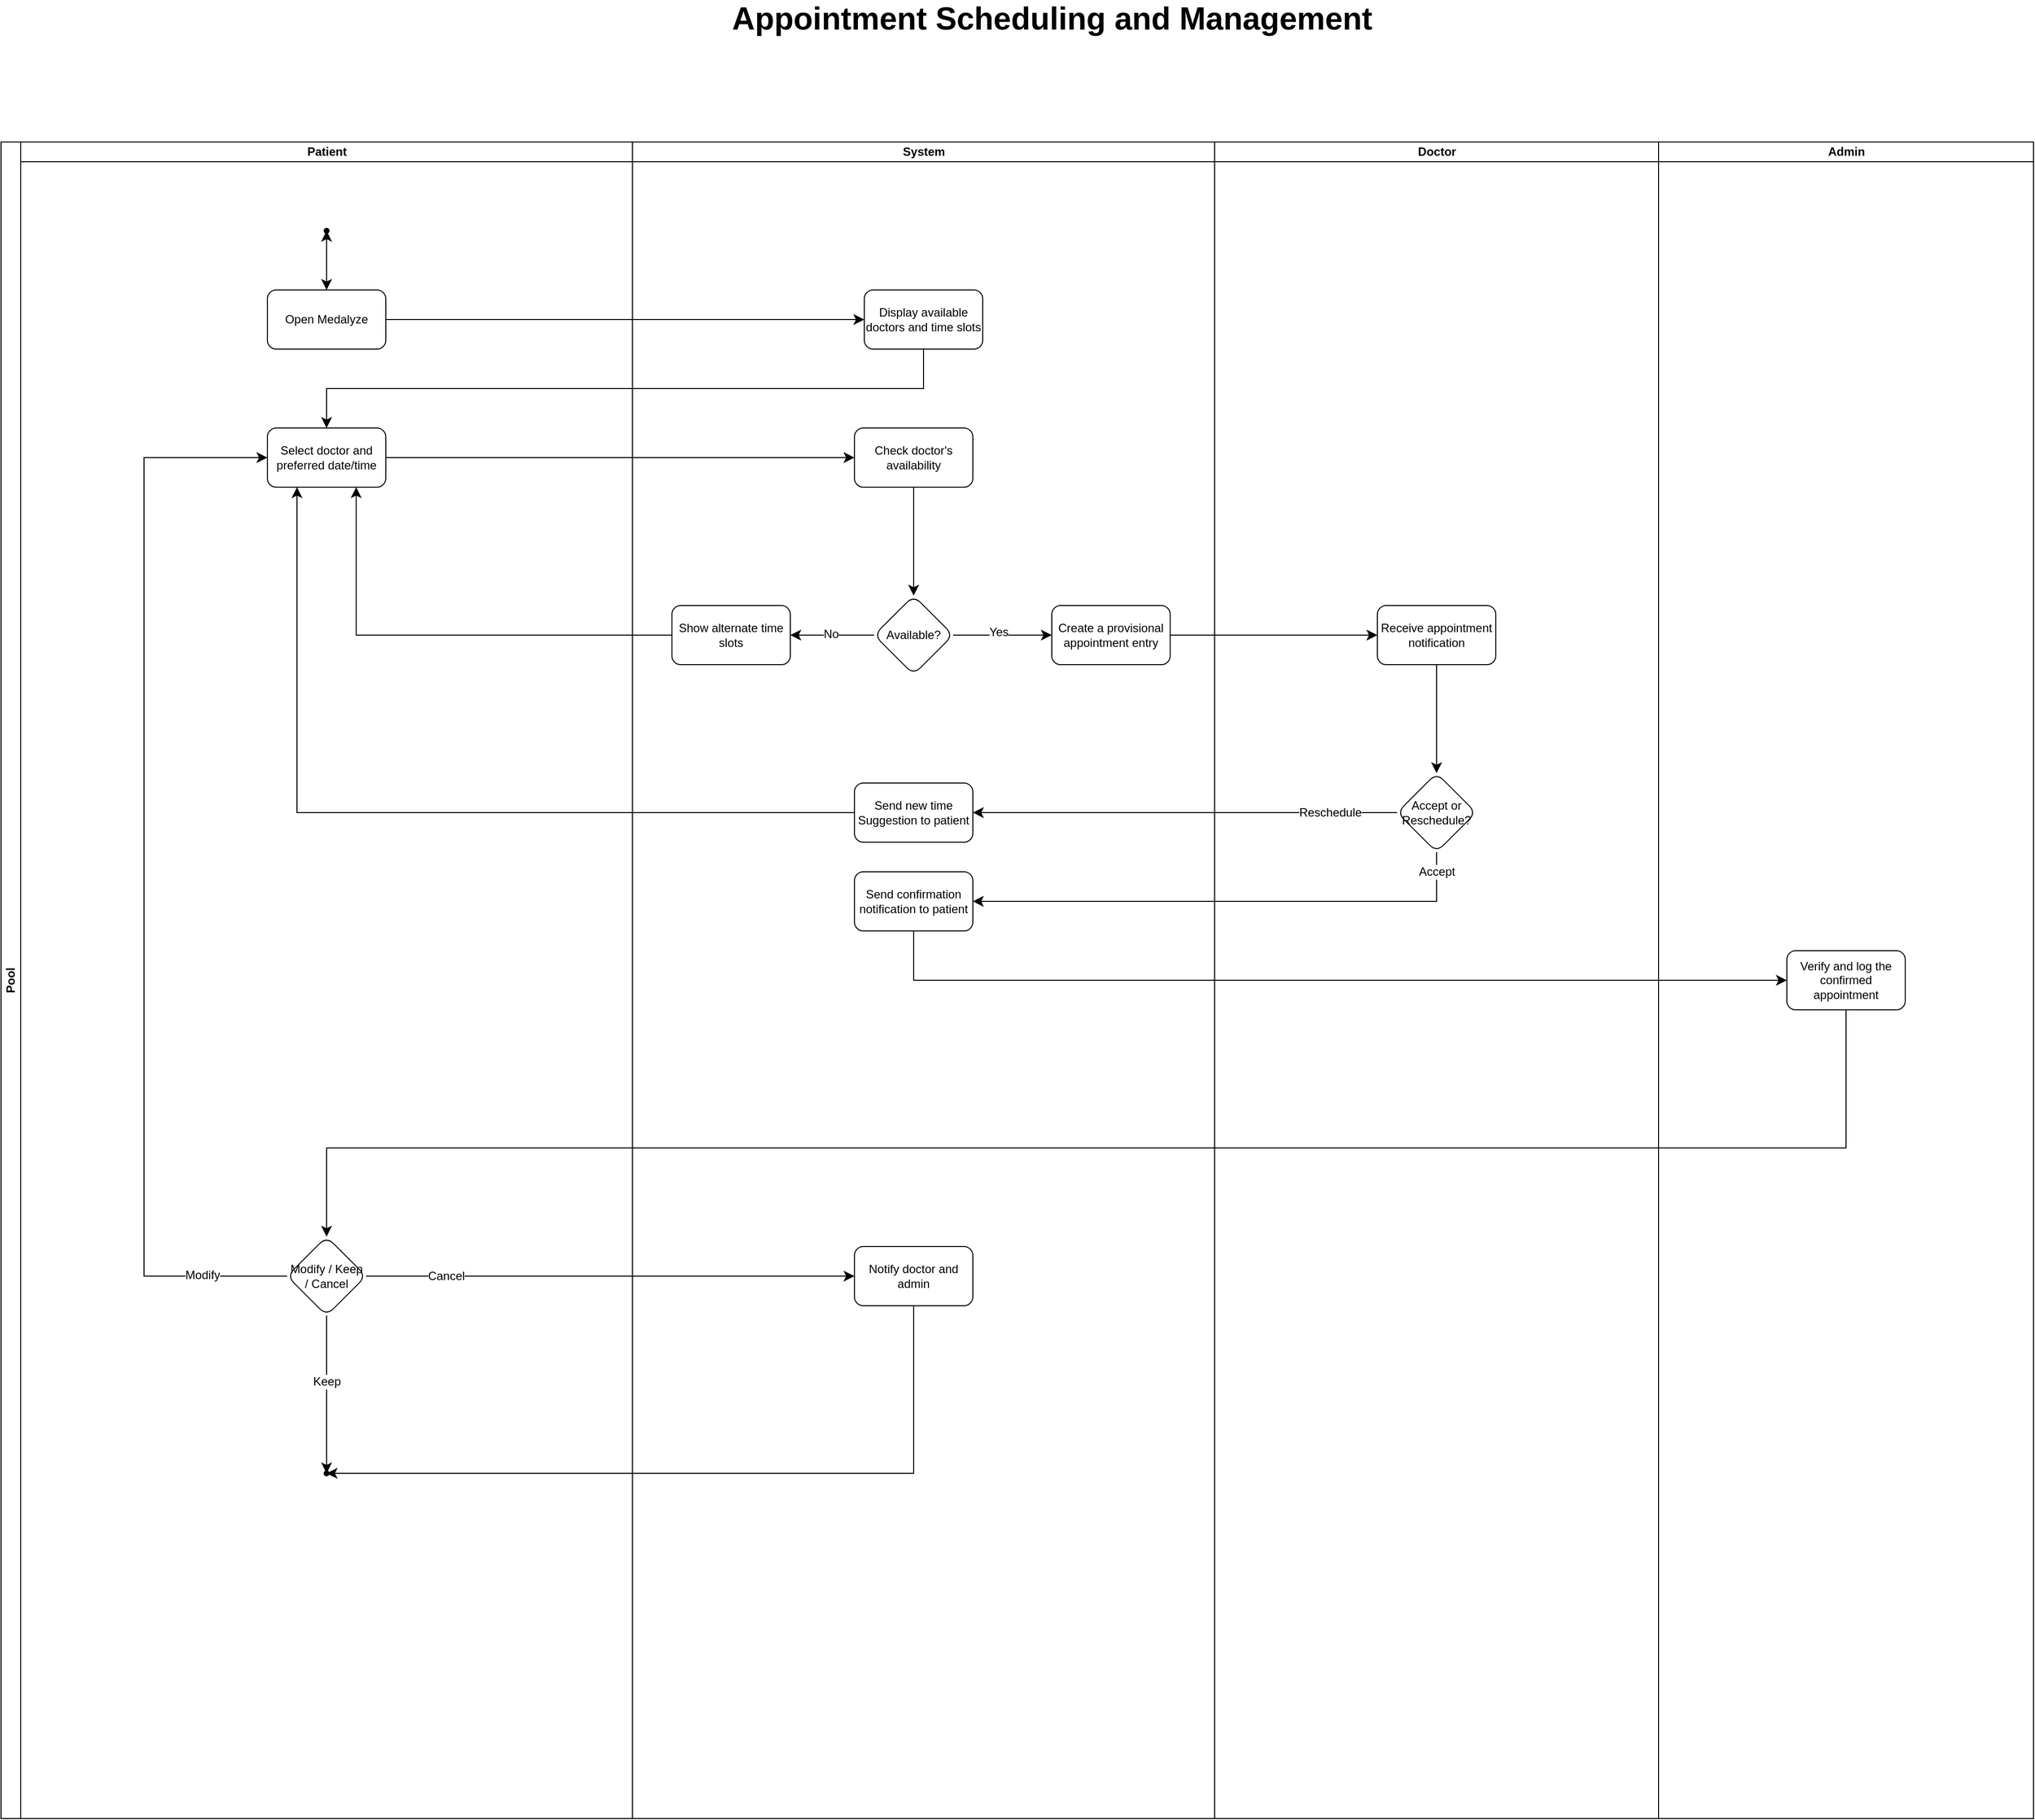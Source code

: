 <mxfile version="28.2.8">
  <diagram name="Page-1" id="uw5MU2y45UBsFBr0amzO">
    <mxGraphModel grid="1" page="1" gridSize="10" guides="1" tooltips="1" connect="1" arrows="1" fold="1" pageScale="1" pageWidth="850" pageHeight="1100" math="0" shadow="0">
      <root>
        <mxCell id="0" />
        <mxCell id="1" parent="0" />
        <mxCell id="9dBn1N-nVQfppc0bjSb9-2" value="Pool" style="swimlane;html=1;childLayout=stackLayout;resizeParent=1;resizeParentMax=0;startSize=20;horizontal=0;horizontalStack=1;whiteSpace=wrap;" vertex="1" parent="1">
          <mxGeometry x="210" y="230" width="2060" height="1700" as="geometry" />
        </mxCell>
        <mxCell id="9dBn1N-nVQfppc0bjSb9-3" value="Patient" style="swimlane;html=1;startSize=20;" vertex="1" parent="9dBn1N-nVQfppc0bjSb9-2">
          <mxGeometry x="20" width="620" height="1700" as="geometry" />
        </mxCell>
        <mxCell id="9dBn1N-nVQfppc0bjSb9-15" value="" style="edgeStyle=none;curved=1;rounded=0;orthogonalLoop=1;jettySize=auto;html=1;fontSize=12;startSize=8;endSize=8;" edge="1" parent="9dBn1N-nVQfppc0bjSb9-3" source="9dBn1N-nVQfppc0bjSb9-1" target="9dBn1N-nVQfppc0bjSb9-14">
          <mxGeometry relative="1" as="geometry" />
        </mxCell>
        <mxCell id="9dBn1N-nVQfppc0bjSb9-1" value="" style="shape=waypoint;sketch=0;size=6;pointerEvents=1;points=[];fillColor=none;resizable=0;rotatable=0;perimeter=centerPerimeter;snapToPoint=1;" vertex="1" parent="9dBn1N-nVQfppc0bjSb9-3">
          <mxGeometry x="300" y="80" width="20" height="20" as="geometry" />
        </mxCell>
        <mxCell id="9dBn1N-nVQfppc0bjSb9-18" value="" style="edgeStyle=none;curved=1;rounded=0;orthogonalLoop=1;jettySize=auto;html=1;fontSize=12;startSize=8;endSize=8;" edge="1" parent="9dBn1N-nVQfppc0bjSb9-3" source="9dBn1N-nVQfppc0bjSb9-14" target="9dBn1N-nVQfppc0bjSb9-1">
          <mxGeometry relative="1" as="geometry" />
        </mxCell>
        <mxCell id="9dBn1N-nVQfppc0bjSb9-14" value="Open Medalyze" style="rounded=1;whiteSpace=wrap;html=1;fillColor=none;sketch=0;pointerEvents=1;resizable=0;" vertex="1" parent="9dBn1N-nVQfppc0bjSb9-3">
          <mxGeometry x="250" y="150" width="120" height="60" as="geometry" />
        </mxCell>
        <mxCell id="9dBn1N-nVQfppc0bjSb9-19" value="Select doctor and preferred date/time" style="rounded=1;whiteSpace=wrap;html=1;fillColor=none;sketch=0;pointerEvents=1;resizable=0;" vertex="1" parent="9dBn1N-nVQfppc0bjSb9-3">
          <mxGeometry x="250" y="290" width="120" height="60" as="geometry" />
        </mxCell>
        <mxCell id="9dBn1N-nVQfppc0bjSb9-35" style="edgeStyle=none;curved=0;rounded=0;orthogonalLoop=1;jettySize=auto;html=1;entryX=0.75;entryY=1;entryDx=0;entryDy=0;fontSize=12;startSize=8;endSize=8;" edge="1" parent="9dBn1N-nVQfppc0bjSb9-3" source="9dBn1N-nVQfppc0bjSb9-30" target="9dBn1N-nVQfppc0bjSb9-19">
          <mxGeometry relative="1" as="geometry">
            <Array as="points">
              <mxPoint x="340" y="500" />
            </Array>
          </mxGeometry>
        </mxCell>
        <mxCell id="9dBn1N-nVQfppc0bjSb9-30" value="Show alternate time slots" style="whiteSpace=wrap;html=1;fillColor=none;rounded=1;sketch=0;pointerEvents=1;resizable=0;" vertex="1" parent="9dBn1N-nVQfppc0bjSb9-3">
          <mxGeometry x="660" y="470" width="120" height="60" as="geometry" />
        </mxCell>
        <mxCell id="9dBn1N-nVQfppc0bjSb9-69" style="edgeStyle=none;curved=0;rounded=0;orthogonalLoop=1;jettySize=auto;html=1;fontSize=12;startSize=8;endSize=8;entryX=0;entryY=0.5;entryDx=0;entryDy=0;" edge="1" parent="9dBn1N-nVQfppc0bjSb9-3" source="9dBn1N-nVQfppc0bjSb9-66" target="9dBn1N-nVQfppc0bjSb9-19">
          <mxGeometry relative="1" as="geometry">
            <mxPoint x="120" y="1150" as="targetPoint" />
            <Array as="points">
              <mxPoint x="125" y="1150" />
              <mxPoint x="125" y="320" />
            </Array>
          </mxGeometry>
        </mxCell>
        <mxCell id="9dBn1N-nVQfppc0bjSb9-71" value="Modify" style="edgeLabel;html=1;align=center;verticalAlign=middle;resizable=0;points=[];fontSize=12;" vertex="1" connectable="0" parent="9dBn1N-nVQfppc0bjSb9-69">
          <mxGeometry x="-0.844" y="-1" relative="1" as="geometry">
            <mxPoint as="offset" />
          </mxGeometry>
        </mxCell>
        <mxCell id="9dBn1N-nVQfppc0bjSb9-76" value="" style="edgeStyle=none;curved=1;rounded=0;orthogonalLoop=1;jettySize=auto;html=1;fontSize=12;startSize=8;endSize=8;" edge="1" parent="9dBn1N-nVQfppc0bjSb9-3" source="9dBn1N-nVQfppc0bjSb9-66" target="9dBn1N-nVQfppc0bjSb9-75">
          <mxGeometry relative="1" as="geometry" />
        </mxCell>
        <mxCell id="9dBn1N-nVQfppc0bjSb9-77" value="Keep" style="edgeLabel;html=1;align=center;verticalAlign=middle;resizable=0;points=[];fontSize=12;" vertex="1" connectable="0" parent="9dBn1N-nVQfppc0bjSb9-76">
          <mxGeometry x="-0.17" y="-3" relative="1" as="geometry">
            <mxPoint x="3" as="offset" />
          </mxGeometry>
        </mxCell>
        <mxCell id="9dBn1N-nVQfppc0bjSb9-66" value="Modify / Keep / Cancel" style="rhombus;whiteSpace=wrap;html=1;fillColor=none;rounded=1;sketch=0;pointerEvents=1;resizable=0;" vertex="1" parent="9dBn1N-nVQfppc0bjSb9-3">
          <mxGeometry x="270" y="1110" width="80" height="80" as="geometry" />
        </mxCell>
        <mxCell id="9dBn1N-nVQfppc0bjSb9-75" value="" style="shape=waypoint;sketch=0;size=6;pointerEvents=1;points=[];fillColor=none;resizable=0;rotatable=0;perimeter=centerPerimeter;snapToPoint=1;rounded=1;" vertex="1" parent="9dBn1N-nVQfppc0bjSb9-3">
          <mxGeometry x="300" y="1340" width="20" height="20" as="geometry" />
        </mxCell>
        <mxCell id="9dBn1N-nVQfppc0bjSb9-4" value="System" style="swimlane;html=1;startSize=20;" vertex="1" parent="9dBn1N-nVQfppc0bjSb9-2">
          <mxGeometry x="640" width="590" height="1700" as="geometry" />
        </mxCell>
        <mxCell id="9dBn1N-nVQfppc0bjSb9-16" value="Display available doctors and time slots" style="rounded=1;whiteSpace=wrap;html=1;fillColor=none;sketch=0;pointerEvents=1;resizable=0;" vertex="1" parent="9dBn1N-nVQfppc0bjSb9-4">
          <mxGeometry x="235" y="150" width="120" height="60" as="geometry" />
        </mxCell>
        <mxCell id="9dBn1N-nVQfppc0bjSb9-24" value="" style="edgeStyle=none;curved=1;rounded=0;orthogonalLoop=1;jettySize=auto;html=1;fontSize=12;startSize=8;endSize=8;" edge="1" parent="9dBn1N-nVQfppc0bjSb9-4" source="9dBn1N-nVQfppc0bjSb9-21" target="9dBn1N-nVQfppc0bjSb9-23">
          <mxGeometry relative="1" as="geometry" />
        </mxCell>
        <mxCell id="9dBn1N-nVQfppc0bjSb9-21" value="Check doctor&#39;s availability" style="rounded=1;whiteSpace=wrap;html=1;fillColor=none;sketch=0;pointerEvents=1;resizable=0;" vertex="1" parent="9dBn1N-nVQfppc0bjSb9-4">
          <mxGeometry x="225" y="290" width="120" height="60" as="geometry" />
        </mxCell>
        <mxCell id="9dBn1N-nVQfppc0bjSb9-39" value="" style="edgeStyle=none;curved=1;rounded=0;orthogonalLoop=1;jettySize=auto;html=1;fontSize=12;startSize=8;endSize=8;" edge="1" parent="9dBn1N-nVQfppc0bjSb9-4" source="9dBn1N-nVQfppc0bjSb9-23" target="9dBn1N-nVQfppc0bjSb9-38">
          <mxGeometry relative="1" as="geometry" />
        </mxCell>
        <mxCell id="9dBn1N-nVQfppc0bjSb9-40" value="Yes" style="edgeLabel;html=1;align=center;verticalAlign=middle;resizable=0;points=[];fontSize=12;" vertex="1" connectable="0" parent="9dBn1N-nVQfppc0bjSb9-39">
          <mxGeometry x="-0.08" y="3" relative="1" as="geometry">
            <mxPoint as="offset" />
          </mxGeometry>
        </mxCell>
        <mxCell id="9dBn1N-nVQfppc0bjSb9-23" value="Available?" style="rhombus;whiteSpace=wrap;html=1;fillColor=none;rounded=1;sketch=0;pointerEvents=1;resizable=0;" vertex="1" parent="9dBn1N-nVQfppc0bjSb9-4">
          <mxGeometry x="245" y="460" width="80" height="80" as="geometry" />
        </mxCell>
        <mxCell id="9dBn1N-nVQfppc0bjSb9-25" style="edgeStyle=none;curved=1;rounded=0;orthogonalLoop=1;jettySize=auto;html=1;entryX=0.5;entryY=0;entryDx=0;entryDy=0;fontSize=12;startSize=8;endSize=8;" edge="1" parent="9dBn1N-nVQfppc0bjSb9-4" source="9dBn1N-nVQfppc0bjSb9-23" target="9dBn1N-nVQfppc0bjSb9-23">
          <mxGeometry relative="1" as="geometry" />
        </mxCell>
        <mxCell id="9dBn1N-nVQfppc0bjSb9-38" value="Create a provisional appointment entry" style="whiteSpace=wrap;html=1;fillColor=none;rounded=1;sketch=0;pointerEvents=1;resizable=0;" vertex="1" parent="9dBn1N-nVQfppc0bjSb9-4">
          <mxGeometry x="425" y="470" width="120" height="60" as="geometry" />
        </mxCell>
        <mxCell id="9dBn1N-nVQfppc0bjSb9-47" value="Send new time Suggestion to patient" style="whiteSpace=wrap;html=1;fillColor=none;rounded=1;sketch=0;pointerEvents=1;resizable=0;" vertex="1" parent="9dBn1N-nVQfppc0bjSb9-4">
          <mxGeometry x="225" y="650" width="120" height="60" as="geometry" />
        </mxCell>
        <mxCell id="9dBn1N-nVQfppc0bjSb9-51" value="Send confirmation notification to patient" style="whiteSpace=wrap;html=1;fillColor=none;rounded=1;sketch=0;pointerEvents=1;resizable=0;" vertex="1" parent="9dBn1N-nVQfppc0bjSb9-4">
          <mxGeometry x="225" y="740" width="120" height="60" as="geometry" />
        </mxCell>
        <mxCell id="9dBn1N-nVQfppc0bjSb9-72" value="Notify doctor and admin" style="whiteSpace=wrap;html=1;fillColor=none;rounded=1;sketch=0;pointerEvents=1;resizable=0;" vertex="1" parent="9dBn1N-nVQfppc0bjSb9-4">
          <mxGeometry x="225" y="1120" width="120" height="60" as="geometry" />
        </mxCell>
        <mxCell id="9dBn1N-nVQfppc0bjSb9-5" value="Doctor" style="swimlane;html=1;startSize=20;" vertex="1" parent="9dBn1N-nVQfppc0bjSb9-2">
          <mxGeometry x="1230" width="450" height="1700" as="geometry" />
        </mxCell>
        <mxCell id="9dBn1N-nVQfppc0bjSb9-46" value="" style="edgeStyle=none;curved=1;rounded=0;orthogonalLoop=1;jettySize=auto;html=1;fontSize=12;startSize=8;endSize=8;" edge="1" parent="9dBn1N-nVQfppc0bjSb9-5" source="9dBn1N-nVQfppc0bjSb9-41" target="9dBn1N-nVQfppc0bjSb9-45">
          <mxGeometry relative="1" as="geometry" />
        </mxCell>
        <mxCell id="9dBn1N-nVQfppc0bjSb9-41" value="Receive appointment notification" style="whiteSpace=wrap;html=1;fillColor=none;rounded=1;sketch=0;pointerEvents=1;resizable=0;" vertex="1" parent="9dBn1N-nVQfppc0bjSb9-5">
          <mxGeometry x="165" y="470" width="120" height="60" as="geometry" />
        </mxCell>
        <mxCell id="9dBn1N-nVQfppc0bjSb9-45" value="Accept or Reschedule?" style="rhombus;whiteSpace=wrap;html=1;fillColor=none;rounded=1;sketch=0;pointerEvents=1;resizable=0;" vertex="1" parent="9dBn1N-nVQfppc0bjSb9-5">
          <mxGeometry x="185" y="640" width="80" height="80" as="geometry" />
        </mxCell>
        <mxCell id="9dBn1N-nVQfppc0bjSb9-58" value="Admin" style="swimlane;html=1;startSize=20;" vertex="1" parent="9dBn1N-nVQfppc0bjSb9-2">
          <mxGeometry x="1680" width="380" height="1700" as="geometry" />
        </mxCell>
        <mxCell id="9dBn1N-nVQfppc0bjSb9-59" value="Verify and log the confirmed appointment" style="whiteSpace=wrap;html=1;fillColor=none;rounded=1;sketch=0;pointerEvents=1;resizable=0;" vertex="1" parent="9dBn1N-nVQfppc0bjSb9-58">
          <mxGeometry x="130" y="820" width="120" height="60" as="geometry" />
        </mxCell>
        <mxCell id="9dBn1N-nVQfppc0bjSb9-17" value="" style="edgeStyle=none;curved=1;rounded=0;orthogonalLoop=1;jettySize=auto;html=1;fontSize=12;startSize=8;endSize=8;" edge="1" parent="9dBn1N-nVQfppc0bjSb9-2" source="9dBn1N-nVQfppc0bjSb9-14" target="9dBn1N-nVQfppc0bjSb9-16">
          <mxGeometry relative="1" as="geometry" />
        </mxCell>
        <mxCell id="9dBn1N-nVQfppc0bjSb9-20" value="" style="edgeStyle=none;curved=0;rounded=0;orthogonalLoop=1;jettySize=auto;html=1;fontSize=12;startSize=8;endSize=8;exitX=0.5;exitY=1;exitDx=0;exitDy=0;entryX=0.5;entryY=0;entryDx=0;entryDy=0;" edge="1" parent="9dBn1N-nVQfppc0bjSb9-2" source="9dBn1N-nVQfppc0bjSb9-16" target="9dBn1N-nVQfppc0bjSb9-19">
          <mxGeometry relative="1" as="geometry">
            <Array as="points">
              <mxPoint x="935" y="250" />
              <mxPoint x="330" y="250" />
            </Array>
          </mxGeometry>
        </mxCell>
        <mxCell id="9dBn1N-nVQfppc0bjSb9-22" value="" style="edgeStyle=none;curved=1;rounded=0;orthogonalLoop=1;jettySize=auto;html=1;fontSize=12;startSize=8;endSize=8;" edge="1" parent="9dBn1N-nVQfppc0bjSb9-2" source="9dBn1N-nVQfppc0bjSb9-19" target="9dBn1N-nVQfppc0bjSb9-21">
          <mxGeometry relative="1" as="geometry" />
        </mxCell>
        <mxCell id="9dBn1N-nVQfppc0bjSb9-34" style="edgeStyle=none;curved=1;rounded=0;orthogonalLoop=1;jettySize=auto;html=1;entryX=1;entryY=0.5;entryDx=0;entryDy=0;fontSize=12;startSize=8;endSize=8;" edge="1" parent="9dBn1N-nVQfppc0bjSb9-2" source="9dBn1N-nVQfppc0bjSb9-23" target="9dBn1N-nVQfppc0bjSb9-30">
          <mxGeometry relative="1" as="geometry" />
        </mxCell>
        <mxCell id="9dBn1N-nVQfppc0bjSb9-37" value="No" style="edgeLabel;html=1;align=center;verticalAlign=middle;resizable=0;points=[];fontSize=12;" vertex="1" connectable="0" parent="9dBn1N-nVQfppc0bjSb9-34">
          <mxGeometry x="0.049" y="-1" relative="1" as="geometry">
            <mxPoint as="offset" />
          </mxGeometry>
        </mxCell>
        <mxCell id="9dBn1N-nVQfppc0bjSb9-42" value="" style="edgeStyle=none;curved=1;rounded=0;orthogonalLoop=1;jettySize=auto;html=1;fontSize=12;startSize=8;endSize=8;" edge="1" parent="9dBn1N-nVQfppc0bjSb9-2" source="9dBn1N-nVQfppc0bjSb9-38" target="9dBn1N-nVQfppc0bjSb9-41">
          <mxGeometry relative="1" as="geometry" />
        </mxCell>
        <mxCell id="9dBn1N-nVQfppc0bjSb9-48" value="" style="edgeStyle=none;curved=1;rounded=0;orthogonalLoop=1;jettySize=auto;html=1;fontSize=12;startSize=8;endSize=8;" edge="1" parent="9dBn1N-nVQfppc0bjSb9-2" source="9dBn1N-nVQfppc0bjSb9-45" target="9dBn1N-nVQfppc0bjSb9-47">
          <mxGeometry relative="1" as="geometry" />
        </mxCell>
        <mxCell id="9dBn1N-nVQfppc0bjSb9-50" value="Reschedule" style="edgeLabel;html=1;align=center;verticalAlign=middle;resizable=0;points=[];fontSize=12;" vertex="1" connectable="0" parent="9dBn1N-nVQfppc0bjSb9-48">
          <mxGeometry x="0.009" y="-3" relative="1" as="geometry">
            <mxPoint x="149" y="3" as="offset" />
          </mxGeometry>
        </mxCell>
        <mxCell id="9dBn1N-nVQfppc0bjSb9-49" style="edgeStyle=none;curved=0;rounded=0;orthogonalLoop=1;jettySize=auto;html=1;entryX=0.25;entryY=1;entryDx=0;entryDy=0;fontSize=12;startSize=8;endSize=8;exitX=0;exitY=0.5;exitDx=0;exitDy=0;" edge="1" parent="9dBn1N-nVQfppc0bjSb9-2" source="9dBn1N-nVQfppc0bjSb9-47" target="9dBn1N-nVQfppc0bjSb9-19">
          <mxGeometry relative="1" as="geometry">
            <Array as="points">
              <mxPoint x="300" y="680" />
            </Array>
          </mxGeometry>
        </mxCell>
        <mxCell id="9dBn1N-nVQfppc0bjSb9-52" value="" style="edgeStyle=none;curved=0;rounded=0;orthogonalLoop=1;jettySize=auto;fontSize=12;startSize=8;endSize=8;exitX=0.5;exitY=1;exitDx=0;exitDy=0;align=center;html=1;convertToSvg=0;labelPosition=center;verticalLabelPosition=middle;verticalAlign=middle;" edge="1" parent="9dBn1N-nVQfppc0bjSb9-2" source="9dBn1N-nVQfppc0bjSb9-45" target="9dBn1N-nVQfppc0bjSb9-51">
          <mxGeometry relative="1" as="geometry">
            <Array as="points">
              <mxPoint x="1455" y="770" />
            </Array>
          </mxGeometry>
        </mxCell>
        <mxCell id="9dBn1N-nVQfppc0bjSb9-53" value="Accept" style="edgeLabel;html=1;align=center;verticalAlign=middle;resizable=0;points=[];fontSize=12;" vertex="1" connectable="0" parent="9dBn1N-nVQfppc0bjSb9-52">
          <mxGeometry x="0.069" y="-3" relative="1" as="geometry">
            <mxPoint x="228" y="-27" as="offset" />
          </mxGeometry>
        </mxCell>
        <mxCell id="9dBn1N-nVQfppc0bjSb9-73" value="" style="edgeStyle=none;curved=1;rounded=0;orthogonalLoop=1;jettySize=auto;html=1;fontSize=12;startSize=8;endSize=8;" edge="1" parent="9dBn1N-nVQfppc0bjSb9-2" source="9dBn1N-nVQfppc0bjSb9-66" target="9dBn1N-nVQfppc0bjSb9-72">
          <mxGeometry relative="1" as="geometry" />
        </mxCell>
        <mxCell id="9dBn1N-nVQfppc0bjSb9-74" value="Cancel" style="edgeLabel;html=1;align=center;verticalAlign=middle;resizable=0;points=[];fontSize=12;" vertex="1" connectable="0" parent="9dBn1N-nVQfppc0bjSb9-73">
          <mxGeometry x="-0.223" relative="1" as="geometry">
            <mxPoint x="-112" as="offset" />
          </mxGeometry>
        </mxCell>
        <mxCell id="9dBn1N-nVQfppc0bjSb9-78" style="edgeStyle=none;curved=0;rounded=0;orthogonalLoop=1;jettySize=auto;html=1;entryX=0.973;entryY=0.985;entryDx=0;entryDy=0;entryPerimeter=0;fontSize=12;startSize=8;endSize=8;" edge="1" parent="9dBn1N-nVQfppc0bjSb9-2" source="9dBn1N-nVQfppc0bjSb9-72" target="9dBn1N-nVQfppc0bjSb9-75">
          <mxGeometry relative="1" as="geometry">
            <Array as="points">
              <mxPoint x="925" y="1350" />
            </Array>
          </mxGeometry>
        </mxCell>
        <mxCell id="9dBn1N-nVQfppc0bjSb9-67" value="" style="edgeStyle=none;curved=0;rounded=0;orthogonalLoop=1;jettySize=auto;html=1;fontSize=12;startSize=8;endSize=8;entryX=0.5;entryY=0;entryDx=0;entryDy=0;" edge="1" parent="9dBn1N-nVQfppc0bjSb9-2" source="9dBn1N-nVQfppc0bjSb9-59" target="9dBn1N-nVQfppc0bjSb9-66">
          <mxGeometry relative="1" as="geometry">
            <Array as="points">
              <mxPoint x="1870" y="1020" />
              <mxPoint x="330" y="1020" />
            </Array>
          </mxGeometry>
        </mxCell>
        <mxCell id="9dBn1N-nVQfppc0bjSb9-60" value="" style="edgeStyle=none;curved=0;rounded=0;orthogonalLoop=1;jettySize=auto;html=1;fontSize=12;startSize=8;endSize=8;exitX=0.5;exitY=1;exitDx=0;exitDy=0;" edge="1" parent="9dBn1N-nVQfppc0bjSb9-2" source="9dBn1N-nVQfppc0bjSb9-51" target="9dBn1N-nVQfppc0bjSb9-59">
          <mxGeometry relative="1" as="geometry">
            <Array as="points">
              <mxPoint x="925" y="850" />
            </Array>
          </mxGeometry>
        </mxCell>
        <mxCell id="IwzecOR7vSF78mRhQWc0-3" value="&lt;strong data-end=&quot;80&quot; data-start=&quot;39&quot;&gt;Appointment Scheduling and Management&lt;/strong&gt;" style="text;strokeColor=none;fillColor=none;html=1;align=center;verticalAlign=middle;whiteSpace=wrap;rounded=0;fontSize=32;fontStyle=1" vertex="1" parent="1">
          <mxGeometry x="833" y="90" width="885" height="30" as="geometry" />
        </mxCell>
      </root>
    </mxGraphModel>
  </diagram>
</mxfile>
